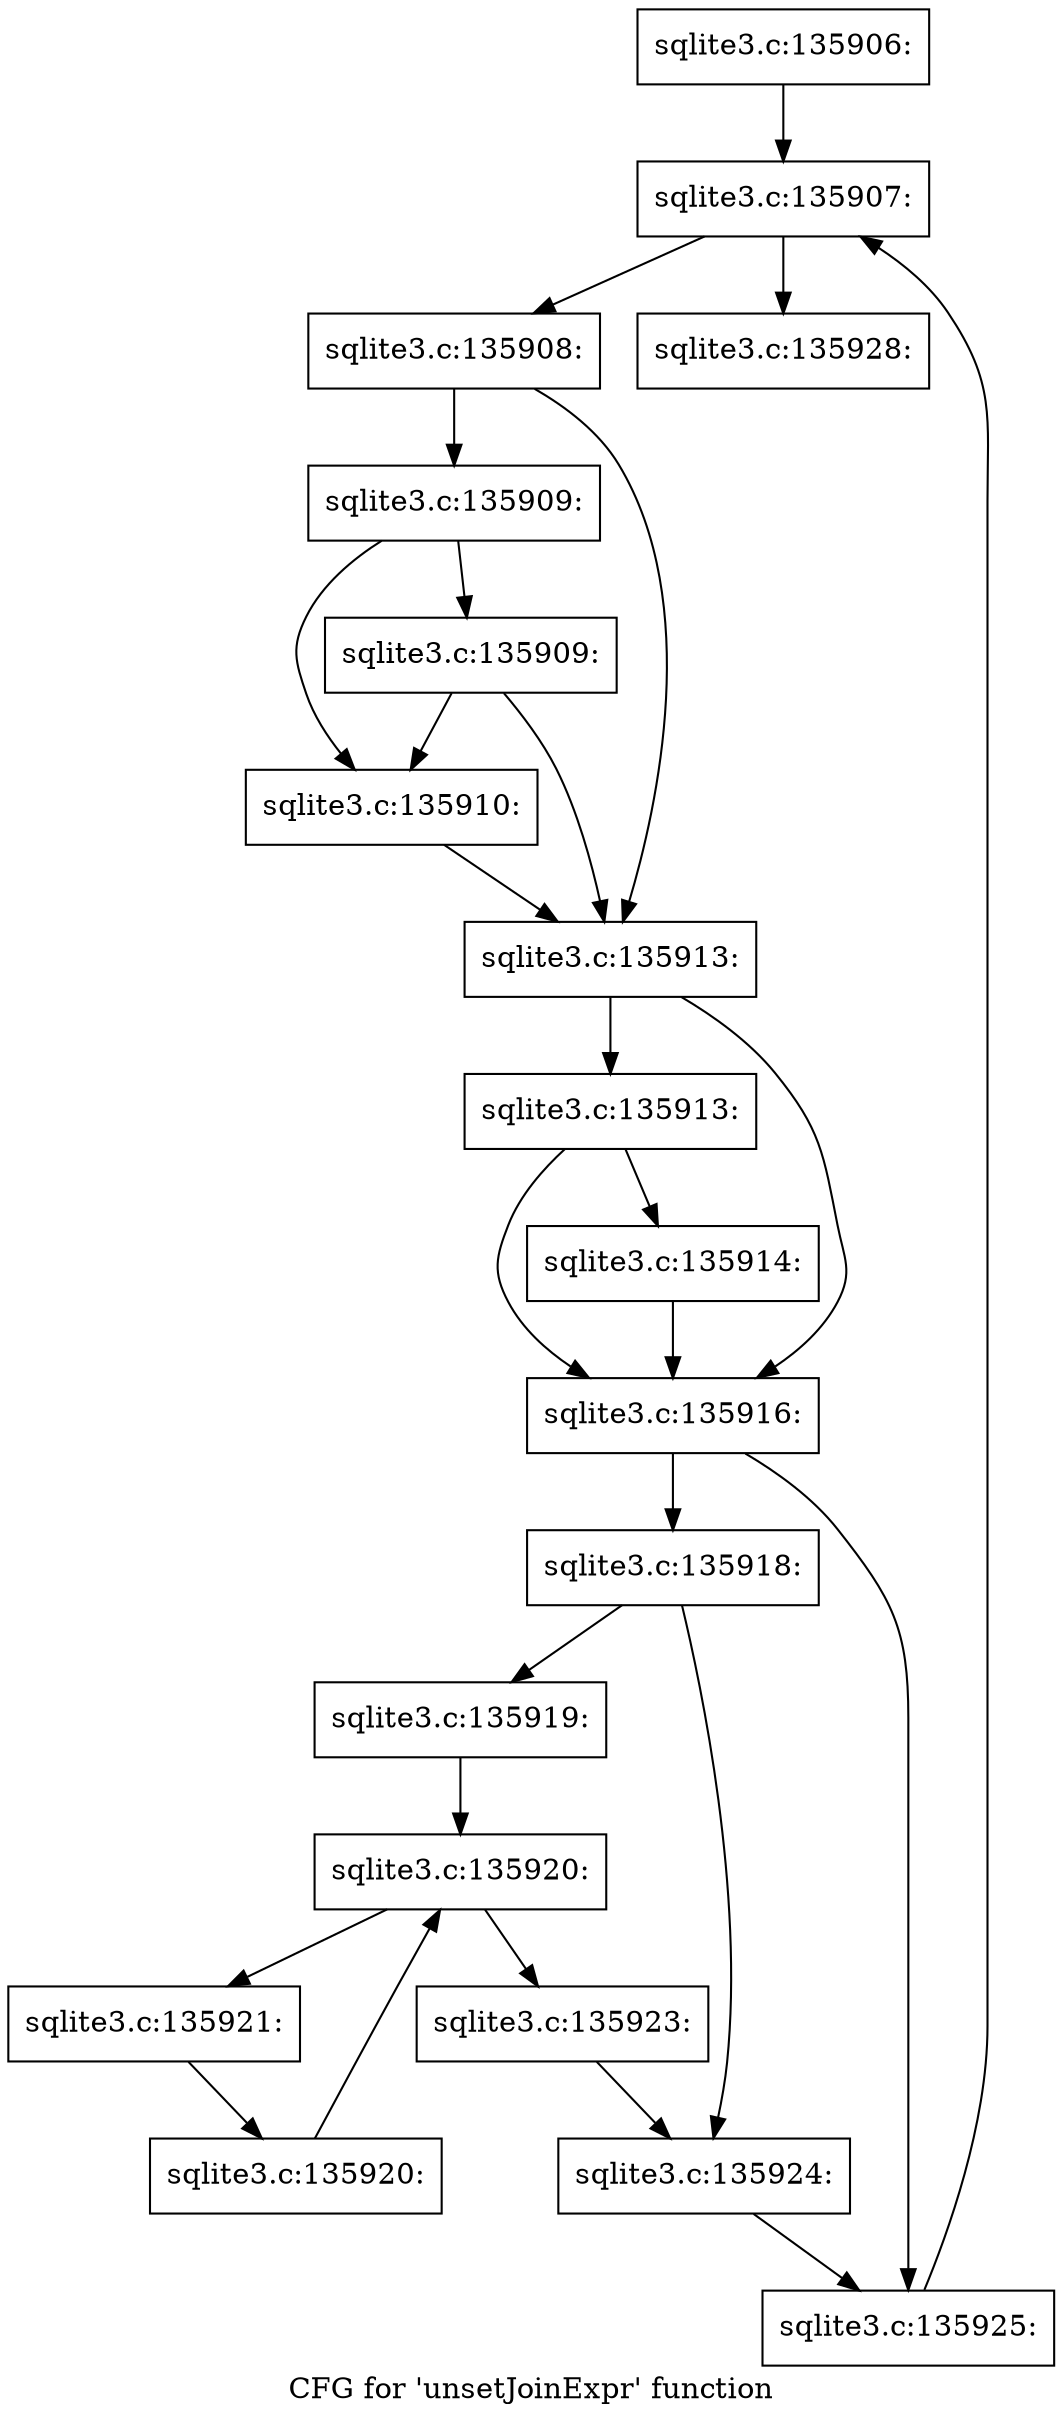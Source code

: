 digraph "CFG for 'unsetJoinExpr' function" {
	label="CFG for 'unsetJoinExpr' function";

	Node0x55c0f937a300 [shape=record,label="{sqlite3.c:135906:}"];
	Node0x55c0f937a300 -> Node0x55c0f937a750;
	Node0x55c0f937a750 [shape=record,label="{sqlite3.c:135907:}"];
	Node0x55c0f937a750 -> Node0x55c0f937a180;
	Node0x55c0f937a750 -> Node0x55c0f937a7d0;
	Node0x55c0f937a180 [shape=record,label="{sqlite3.c:135908:}"];
	Node0x55c0f937a180 -> Node0x55c0f937b730;
	Node0x55c0f937a180 -> Node0x55c0f937aa80;
	Node0x55c0f937b730 [shape=record,label="{sqlite3.c:135909:}"];
	Node0x55c0f937b730 -> Node0x55c0f937ace0;
	Node0x55c0f937b730 -> Node0x55c0f937bb20;
	Node0x55c0f937bb20 [shape=record,label="{sqlite3.c:135909:}"];
	Node0x55c0f937bb20 -> Node0x55c0f937ace0;
	Node0x55c0f937bb20 -> Node0x55c0f937aa80;
	Node0x55c0f937ace0 [shape=record,label="{sqlite3.c:135910:}"];
	Node0x55c0f937ace0 -> Node0x55c0f937aa80;
	Node0x55c0f937aa80 [shape=record,label="{sqlite3.c:135913:}"];
	Node0x55c0f937aa80 -> Node0x55c0f937cae0;
	Node0x55c0f937aa80 -> Node0x55c0f937ca90;
	Node0x55c0f937cae0 [shape=record,label="{sqlite3.c:135913:}"];
	Node0x55c0f937cae0 -> Node0x55c0f937ca40;
	Node0x55c0f937cae0 -> Node0x55c0f937ca90;
	Node0x55c0f937ca40 [shape=record,label="{sqlite3.c:135914:}"];
	Node0x55c0f937ca40 -> Node0x55c0f937ca90;
	Node0x55c0f937ca90 [shape=record,label="{sqlite3.c:135916:}"];
	Node0x55c0f937ca90 -> Node0x55c0f937d8b0;
	Node0x55c0f937ca90 -> Node0x55c0f937d900;
	Node0x55c0f937d8b0 [shape=record,label="{sqlite3.c:135918:}"];
	Node0x55c0f937d8b0 -> Node0x55c0f937df10;
	Node0x55c0f937d8b0 -> Node0x55c0f937df60;
	Node0x55c0f937df10 [shape=record,label="{sqlite3.c:135919:}"];
	Node0x55c0f937df10 -> Node0x55c0f937e860;
	Node0x55c0f937e860 [shape=record,label="{sqlite3.c:135920:}"];
	Node0x55c0f937e860 -> Node0x55c0f937ea80;
	Node0x55c0f937e860 -> Node0x55c0f937e6b0;
	Node0x55c0f937ea80 [shape=record,label="{sqlite3.c:135921:}"];
	Node0x55c0f937ea80 -> Node0x55c0f937e9f0;
	Node0x55c0f937e9f0 [shape=record,label="{sqlite3.c:135920:}"];
	Node0x55c0f937e9f0 -> Node0x55c0f937e860;
	Node0x55c0f937e6b0 [shape=record,label="{sqlite3.c:135923:}"];
	Node0x55c0f937e6b0 -> Node0x55c0f937df60;
	Node0x55c0f937df60 [shape=record,label="{sqlite3.c:135924:}"];
	Node0x55c0f937df60 -> Node0x55c0f937d900;
	Node0x55c0f937d900 [shape=record,label="{sqlite3.c:135925:}"];
	Node0x55c0f937d900 -> Node0x55c0f937a750;
	Node0x55c0f937a7d0 [shape=record,label="{sqlite3.c:135928:}"];
}
